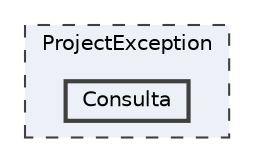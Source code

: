 digraph "ProjectException/Consulta"
{
 // LATEX_PDF_SIZE
  bgcolor="transparent";
  edge [fontname=Helvetica,fontsize=10,labelfontname=Helvetica,labelfontsize=10];
  node [fontname=Helvetica,fontsize=10,shape=box,height=0.2,width=0.4];
  compound=true
  subgraph clusterdir_98f9fc46bb5ecf0ae0129f7228aa7ce4 {
    graph [ bgcolor="#edf0f7", pencolor="grey25", label="ProjectException", fontname=Helvetica,fontsize=10 style="filled,dashed", URL="dir_98f9fc46bb5ecf0ae0129f7228aa7ce4.html",tooltip=""]
  dir_25eeacc68a093c3284ac87bdbbd8aa5d [label="Consulta", fillcolor="#edf0f7", color="grey25", style="filled,bold", URL="dir_25eeacc68a093c3284ac87bdbbd8aa5d.html",tooltip=""];
  }
}
